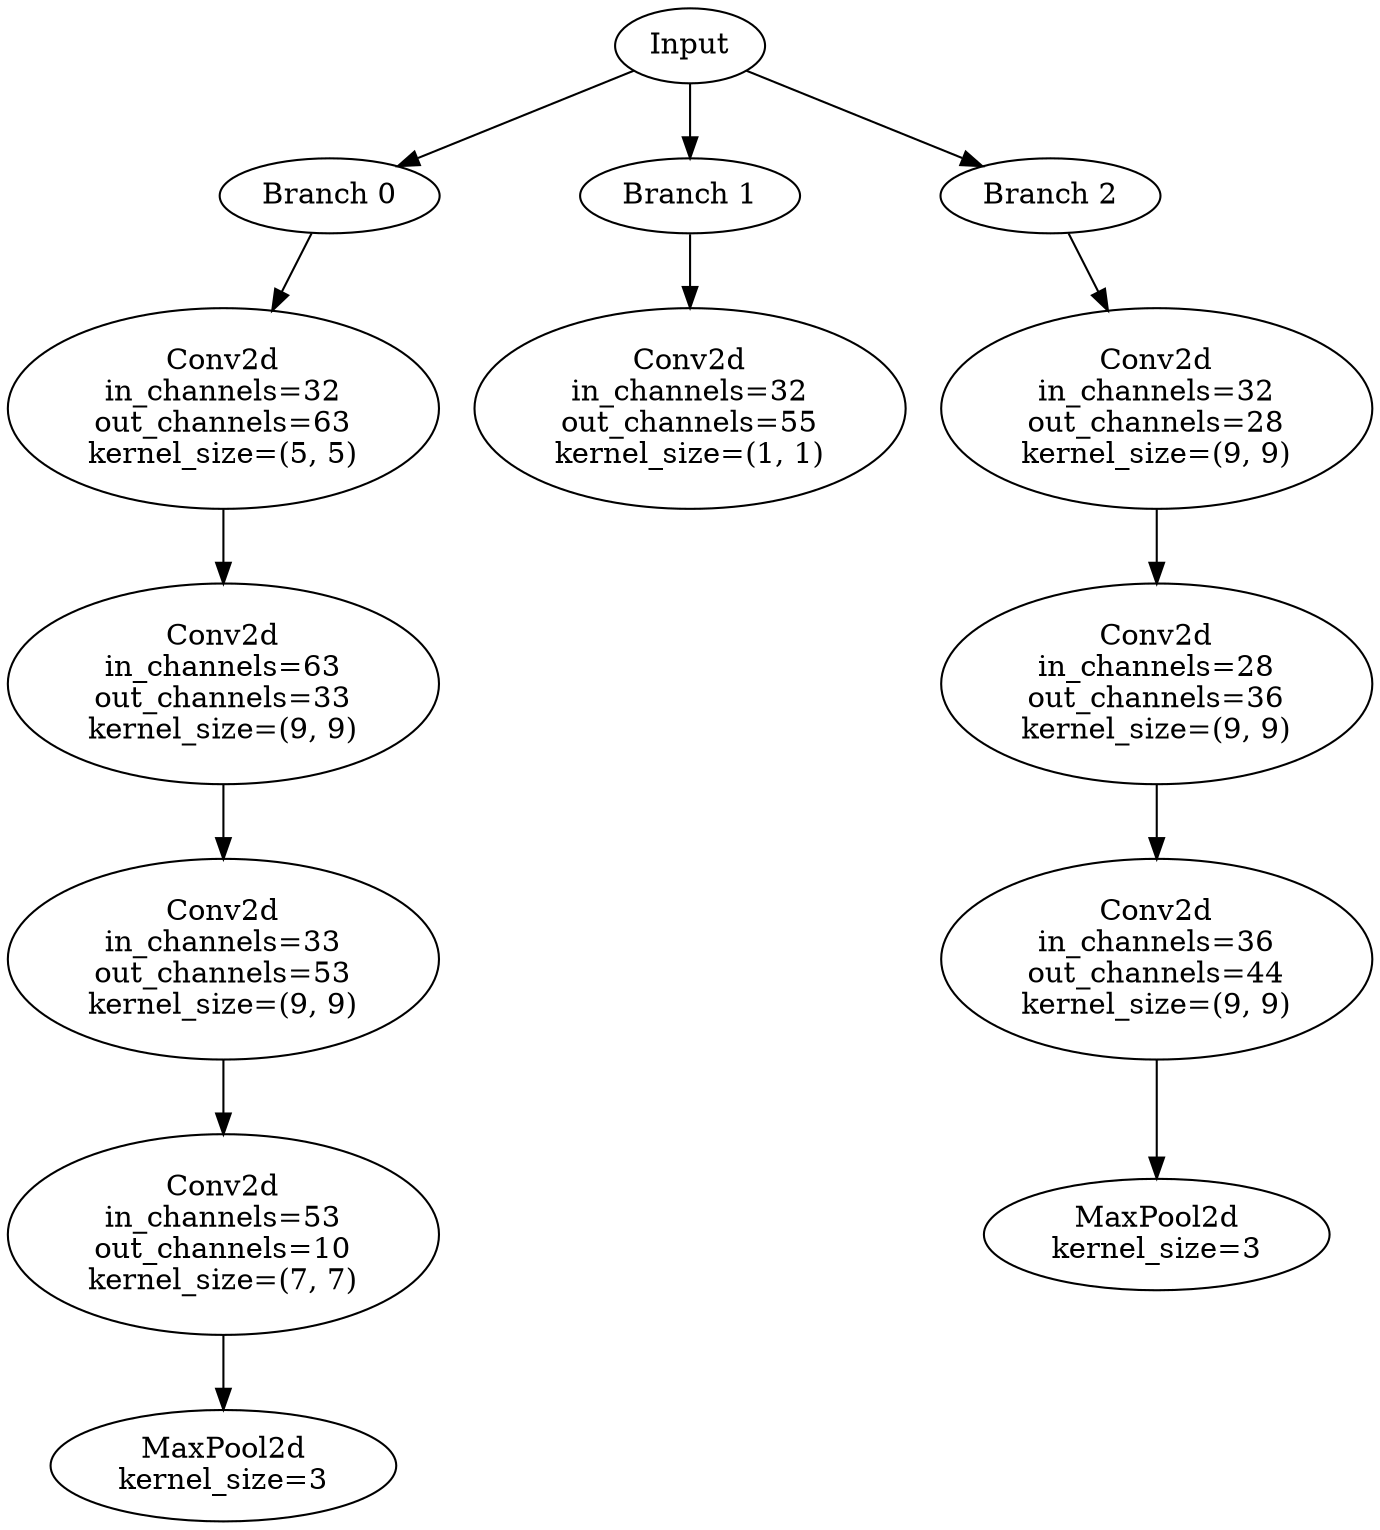 // Inception Module - Coral 91
digraph {
	Input [label=Input]
	Branch_0 [label="Branch 0"]
	Input -> Branch_0
	Branch_0_Layer_0 [label="Conv2d
in_channels=32
out_channels=63
kernel_size=(5, 5)"]
	Branch_0 -> Branch_0_Layer_0
	Branch_0_Layer_1 [label="Conv2d
in_channels=63
out_channels=33
kernel_size=(9, 9)"]
	Branch_0_Layer_0 -> Branch_0_Layer_1
	Branch_0_Layer_2 [label="Conv2d
in_channels=33
out_channels=53
kernel_size=(9, 9)"]
	Branch_0_Layer_1 -> Branch_0_Layer_2
	Branch_0_Layer_3 [label="Conv2d
in_channels=53
out_channels=10
kernel_size=(7, 7)"]
	Branch_0_Layer_2 -> Branch_0_Layer_3
	Branch_0_Layer_4 [label="MaxPool2d
kernel_size=3"]
	Branch_0_Layer_3 -> Branch_0_Layer_4
	Branch_1 [label="Branch 1"]
	Input -> Branch_1
	Branch_1_Layer_0 [label="Conv2d
in_channels=32
out_channels=55
kernel_size=(1, 1)"]
	Branch_1 -> Branch_1_Layer_0
	Branch_2 [label="Branch 2"]
	Input -> Branch_2
	Branch_2_Layer_0 [label="Conv2d
in_channels=32
out_channels=28
kernel_size=(9, 9)"]
	Branch_2 -> Branch_2_Layer_0
	Branch_2_Layer_1 [label="Conv2d
in_channels=28
out_channels=36
kernel_size=(9, 9)"]
	Branch_2_Layer_0 -> Branch_2_Layer_1
	Branch_2_Layer_2 [label="Conv2d
in_channels=36
out_channels=44
kernel_size=(9, 9)"]
	Branch_2_Layer_1 -> Branch_2_Layer_2
	Branch_2_Layer_3 [label="MaxPool2d
kernel_size=3"]
	Branch_2_Layer_2 -> Branch_2_Layer_3
}
